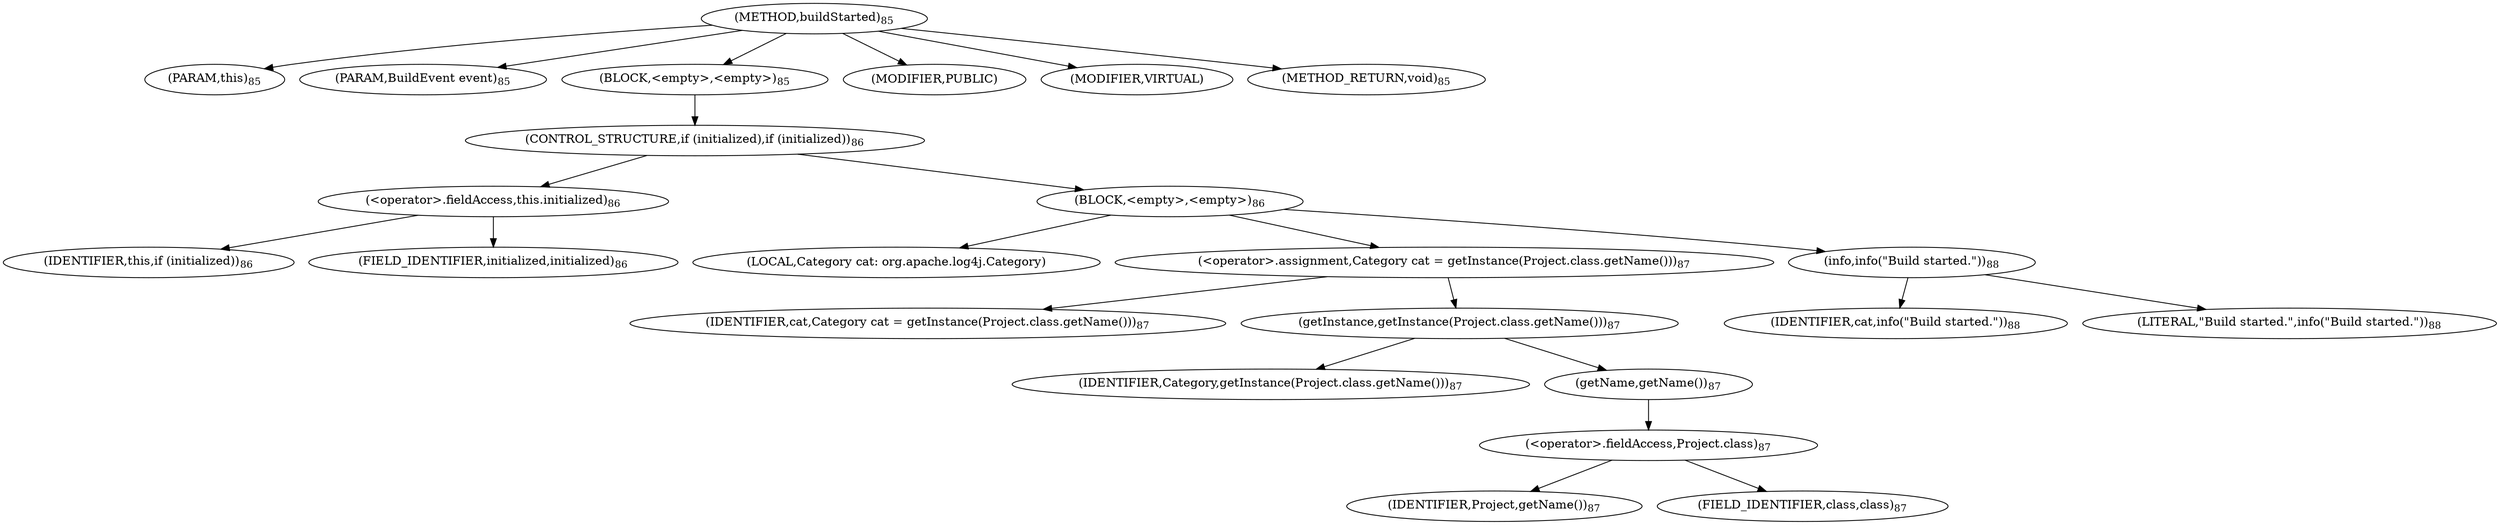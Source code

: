 digraph "buildStarted" {  
"71" [label = <(METHOD,buildStarted)<SUB>85</SUB>> ]
"72" [label = <(PARAM,this)<SUB>85</SUB>> ]
"73" [label = <(PARAM,BuildEvent event)<SUB>85</SUB>> ]
"74" [label = <(BLOCK,&lt;empty&gt;,&lt;empty&gt;)<SUB>85</SUB>> ]
"75" [label = <(CONTROL_STRUCTURE,if (initialized),if (initialized))<SUB>86</SUB>> ]
"76" [label = <(&lt;operator&gt;.fieldAccess,this.initialized)<SUB>86</SUB>> ]
"77" [label = <(IDENTIFIER,this,if (initialized))<SUB>86</SUB>> ]
"78" [label = <(FIELD_IDENTIFIER,initialized,initialized)<SUB>86</SUB>> ]
"79" [label = <(BLOCK,&lt;empty&gt;,&lt;empty&gt;)<SUB>86</SUB>> ]
"80" [label = <(LOCAL,Category cat: org.apache.log4j.Category)> ]
"81" [label = <(&lt;operator&gt;.assignment,Category cat = getInstance(Project.class.getName()))<SUB>87</SUB>> ]
"82" [label = <(IDENTIFIER,cat,Category cat = getInstance(Project.class.getName()))<SUB>87</SUB>> ]
"83" [label = <(getInstance,getInstance(Project.class.getName()))<SUB>87</SUB>> ]
"84" [label = <(IDENTIFIER,Category,getInstance(Project.class.getName()))<SUB>87</SUB>> ]
"85" [label = <(getName,getName())<SUB>87</SUB>> ]
"86" [label = <(&lt;operator&gt;.fieldAccess,Project.class)<SUB>87</SUB>> ]
"87" [label = <(IDENTIFIER,Project,getName())<SUB>87</SUB>> ]
"88" [label = <(FIELD_IDENTIFIER,class,class)<SUB>87</SUB>> ]
"89" [label = <(info,info(&quot;Build started.&quot;))<SUB>88</SUB>> ]
"90" [label = <(IDENTIFIER,cat,info(&quot;Build started.&quot;))<SUB>88</SUB>> ]
"91" [label = <(LITERAL,&quot;Build started.&quot;,info(&quot;Build started.&quot;))<SUB>88</SUB>> ]
"92" [label = <(MODIFIER,PUBLIC)> ]
"93" [label = <(MODIFIER,VIRTUAL)> ]
"94" [label = <(METHOD_RETURN,void)<SUB>85</SUB>> ]
  "71" -> "72" 
  "71" -> "73" 
  "71" -> "74" 
  "71" -> "92" 
  "71" -> "93" 
  "71" -> "94" 
  "74" -> "75" 
  "75" -> "76" 
  "75" -> "79" 
  "76" -> "77" 
  "76" -> "78" 
  "79" -> "80" 
  "79" -> "81" 
  "79" -> "89" 
  "81" -> "82" 
  "81" -> "83" 
  "83" -> "84" 
  "83" -> "85" 
  "85" -> "86" 
  "86" -> "87" 
  "86" -> "88" 
  "89" -> "90" 
  "89" -> "91" 
}
